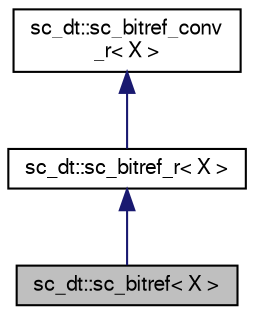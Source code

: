 digraph "sc_dt::sc_bitref&lt; X &gt;"
{
  edge [fontname="FreeSans",fontsize="10",labelfontname="FreeSans",labelfontsize="10"];
  node [fontname="FreeSans",fontsize="10",shape=record];
  Node3 [label="sc_dt::sc_bitref\< X \>",height=0.2,width=0.4,color="black", fillcolor="grey75", style="filled", fontcolor="black"];
  Node4 -> Node3 [dir="back",color="midnightblue",fontsize="10",style="solid",fontname="FreeSans"];
  Node4 [label="sc_dt::sc_bitref_r\< X \>",height=0.2,width=0.4,color="black", fillcolor="white", style="filled",URL="$a01396.html"];
  Node5 -> Node4 [dir="back",color="midnightblue",fontsize="10",style="solid",fontname="FreeSans"];
  Node5 [label="sc_dt::sc_bitref_conv\l_r\< X \>",height=0.2,width=0.4,color="black", fillcolor="white", style="filled",URL="$a01392.html"];
}
